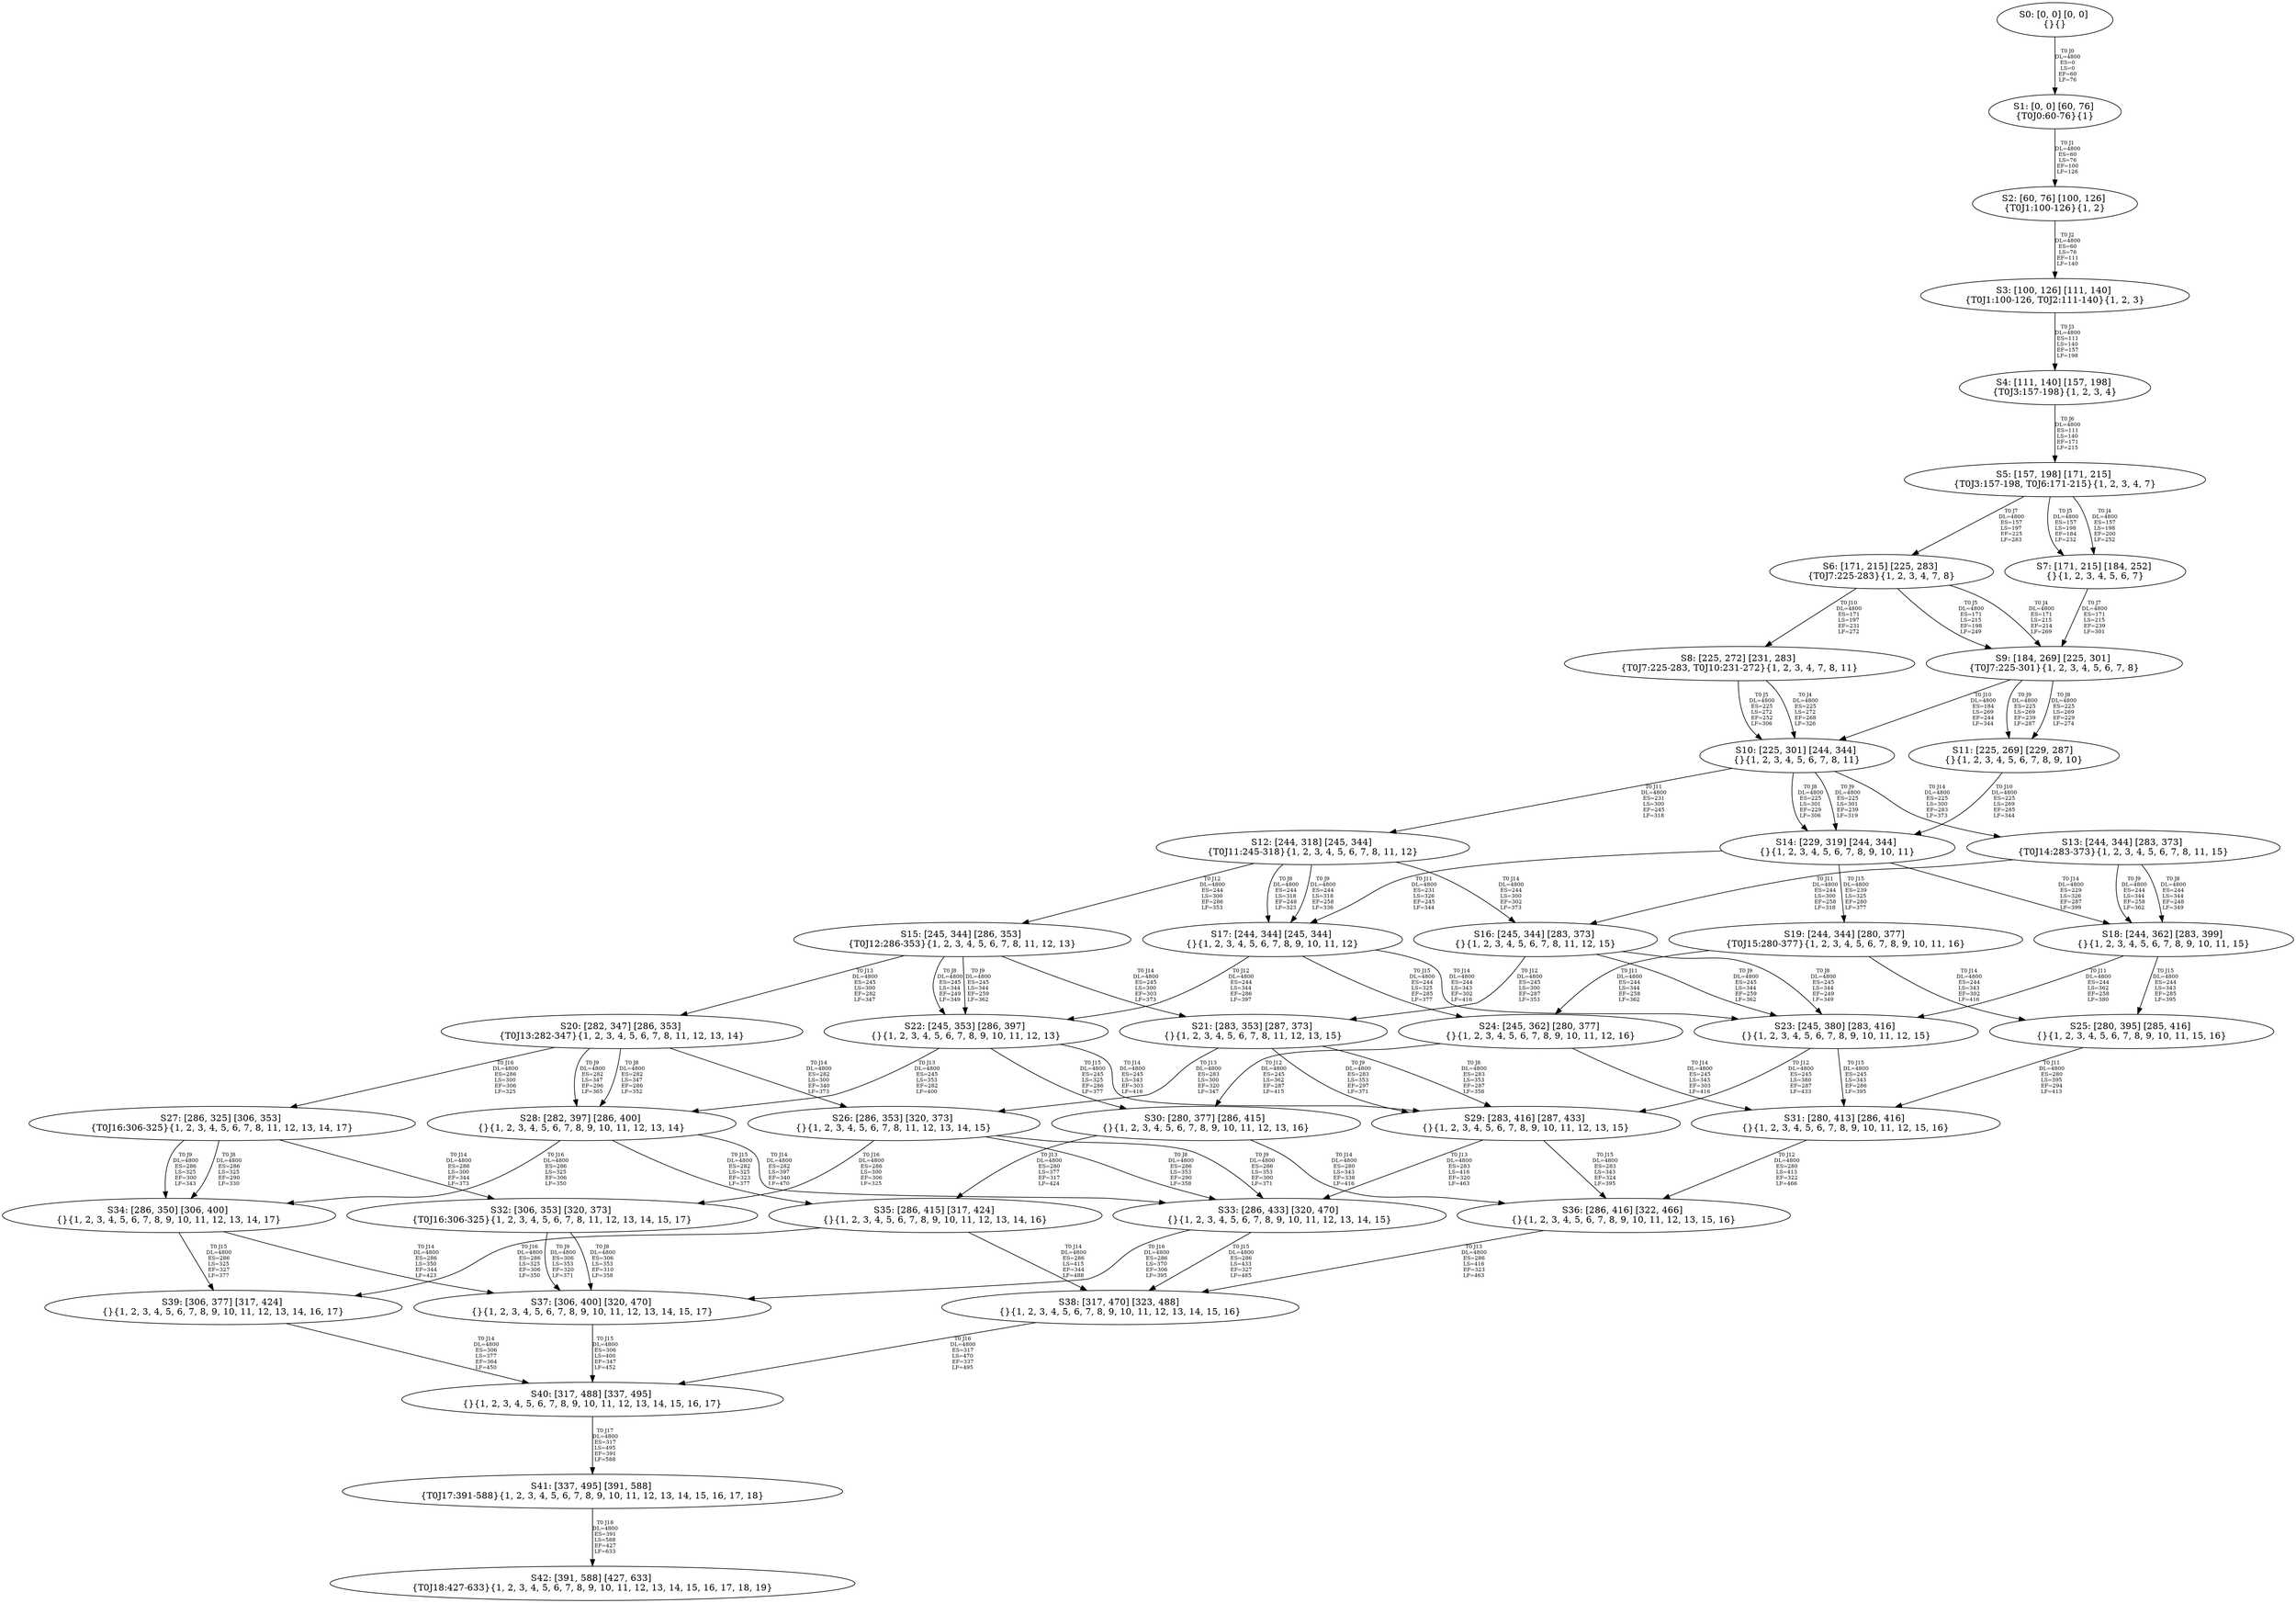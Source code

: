 digraph {
	S0[label="S0: [0, 0] [0, 0] \n{}{}"];
	S1[label="S1: [0, 0] [60, 76] \n{T0J0:60-76}{1}"];
	S2[label="S2: [60, 76] [100, 126] \n{T0J1:100-126}{1, 2}"];
	S3[label="S3: [100, 126] [111, 140] \n{T0J1:100-126, T0J2:111-140}{1, 2, 3}"];
	S4[label="S4: [111, 140] [157, 198] \n{T0J3:157-198}{1, 2, 3, 4}"];
	S5[label="S5: [157, 198] [171, 215] \n{T0J3:157-198, T0J6:171-215}{1, 2, 3, 4, 7}"];
	S6[label="S6: [171, 215] [225, 283] \n{T0J7:225-283}{1, 2, 3, 4, 7, 8}"];
	S7[label="S7: [171, 215] [184, 252] \n{}{1, 2, 3, 4, 5, 6, 7}"];
	S8[label="S8: [225, 272] [231, 283] \n{T0J7:225-283, T0J10:231-272}{1, 2, 3, 4, 7, 8, 11}"];
	S9[label="S9: [184, 269] [225, 301] \n{T0J7:225-301}{1, 2, 3, 4, 5, 6, 7, 8}"];
	S10[label="S10: [225, 301] [244, 344] \n{}{1, 2, 3, 4, 5, 6, 7, 8, 11}"];
	S11[label="S11: [225, 269] [229, 287] \n{}{1, 2, 3, 4, 5, 6, 7, 8, 9, 10}"];
	S12[label="S12: [244, 318] [245, 344] \n{T0J11:245-318}{1, 2, 3, 4, 5, 6, 7, 8, 11, 12}"];
	S13[label="S13: [244, 344] [283, 373] \n{T0J14:283-373}{1, 2, 3, 4, 5, 6, 7, 8, 11, 15}"];
	S14[label="S14: [229, 319] [244, 344] \n{}{1, 2, 3, 4, 5, 6, 7, 8, 9, 10, 11}"];
	S15[label="S15: [245, 344] [286, 353] \n{T0J12:286-353}{1, 2, 3, 4, 5, 6, 7, 8, 11, 12, 13}"];
	S16[label="S16: [245, 344] [283, 373] \n{}{1, 2, 3, 4, 5, 6, 7, 8, 11, 12, 15}"];
	S17[label="S17: [244, 344] [245, 344] \n{}{1, 2, 3, 4, 5, 6, 7, 8, 9, 10, 11, 12}"];
	S18[label="S18: [244, 362] [283, 399] \n{}{1, 2, 3, 4, 5, 6, 7, 8, 9, 10, 11, 15}"];
	S19[label="S19: [244, 344] [280, 377] \n{T0J15:280-377}{1, 2, 3, 4, 5, 6, 7, 8, 9, 10, 11, 16}"];
	S20[label="S20: [282, 347] [286, 353] \n{T0J13:282-347}{1, 2, 3, 4, 5, 6, 7, 8, 11, 12, 13, 14}"];
	S21[label="S21: [283, 353] [287, 373] \n{}{1, 2, 3, 4, 5, 6, 7, 8, 11, 12, 13, 15}"];
	S22[label="S22: [245, 353] [286, 397] \n{}{1, 2, 3, 4, 5, 6, 7, 8, 9, 10, 11, 12, 13}"];
	S23[label="S23: [245, 380] [283, 416] \n{}{1, 2, 3, 4, 5, 6, 7, 8, 9, 10, 11, 12, 15}"];
	S24[label="S24: [245, 362] [280, 377] \n{}{1, 2, 3, 4, 5, 6, 7, 8, 9, 10, 11, 12, 16}"];
	S25[label="S25: [280, 395] [285, 416] \n{}{1, 2, 3, 4, 5, 6, 7, 8, 9, 10, 11, 15, 16}"];
	S26[label="S26: [286, 353] [320, 373] \n{}{1, 2, 3, 4, 5, 6, 7, 8, 11, 12, 13, 14, 15}"];
	S27[label="S27: [286, 325] [306, 353] \n{T0J16:306-325}{1, 2, 3, 4, 5, 6, 7, 8, 11, 12, 13, 14, 17}"];
	S28[label="S28: [282, 397] [286, 400] \n{}{1, 2, 3, 4, 5, 6, 7, 8, 9, 10, 11, 12, 13, 14}"];
	S29[label="S29: [283, 416] [287, 433] \n{}{1, 2, 3, 4, 5, 6, 7, 8, 9, 10, 11, 12, 13, 15}"];
	S30[label="S30: [280, 377] [286, 415] \n{}{1, 2, 3, 4, 5, 6, 7, 8, 9, 10, 11, 12, 13, 16}"];
	S31[label="S31: [280, 413] [286, 416] \n{}{1, 2, 3, 4, 5, 6, 7, 8, 9, 10, 11, 12, 15, 16}"];
	S32[label="S32: [306, 353] [320, 373] \n{T0J16:306-325}{1, 2, 3, 4, 5, 6, 7, 8, 11, 12, 13, 14, 15, 17}"];
	S33[label="S33: [286, 433] [320, 470] \n{}{1, 2, 3, 4, 5, 6, 7, 8, 9, 10, 11, 12, 13, 14, 15}"];
	S34[label="S34: [286, 350] [306, 400] \n{}{1, 2, 3, 4, 5, 6, 7, 8, 9, 10, 11, 12, 13, 14, 17}"];
	S35[label="S35: [286, 415] [317, 424] \n{}{1, 2, 3, 4, 5, 6, 7, 8, 9, 10, 11, 12, 13, 14, 16}"];
	S36[label="S36: [286, 416] [322, 466] \n{}{1, 2, 3, 4, 5, 6, 7, 8, 9, 10, 11, 12, 13, 15, 16}"];
	S37[label="S37: [306, 400] [320, 470] \n{}{1, 2, 3, 4, 5, 6, 7, 8, 9, 10, 11, 12, 13, 14, 15, 17}"];
	S38[label="S38: [317, 470] [323, 488] \n{}{1, 2, 3, 4, 5, 6, 7, 8, 9, 10, 11, 12, 13, 14, 15, 16}"];
	S39[label="S39: [306, 377] [317, 424] \n{}{1, 2, 3, 4, 5, 6, 7, 8, 9, 10, 11, 12, 13, 14, 16, 17}"];
	S40[label="S40: [317, 488] [337, 495] \n{}{1, 2, 3, 4, 5, 6, 7, 8, 9, 10, 11, 12, 13, 14, 15, 16, 17}"];
	S41[label="S41: [337, 495] [391, 588] \n{T0J17:391-588}{1, 2, 3, 4, 5, 6, 7, 8, 9, 10, 11, 12, 13, 14, 15, 16, 17, 18}"];
	S42[label="S42: [391, 588] [427, 633] \n{T0J18:427-633}{1, 2, 3, 4, 5, 6, 7, 8, 9, 10, 11, 12, 13, 14, 15, 16, 17, 18, 19}"];
	S0 -> S1[label="T0 J0\nDL=4800\nES=0\nLS=0\nEF=60\nLF=76",fontsize=8];
	S1 -> S2[label="T0 J1\nDL=4800\nES=60\nLS=76\nEF=100\nLF=126",fontsize=8];
	S2 -> S3[label="T0 J2\nDL=4800\nES=60\nLS=76\nEF=111\nLF=140",fontsize=8];
	S3 -> S4[label="T0 J3\nDL=4800\nES=111\nLS=140\nEF=157\nLF=198",fontsize=8];
	S4 -> S5[label="T0 J6\nDL=4800\nES=111\nLS=140\nEF=171\nLF=215",fontsize=8];
	S5 -> S7[label="T0 J4\nDL=4800\nES=157\nLS=198\nEF=200\nLF=252",fontsize=8];
	S5 -> S7[label="T0 J5\nDL=4800\nES=157\nLS=198\nEF=184\nLF=232",fontsize=8];
	S5 -> S6[label="T0 J7\nDL=4800\nES=157\nLS=197\nEF=225\nLF=283",fontsize=8];
	S6 -> S9[label="T0 J4\nDL=4800\nES=171\nLS=215\nEF=214\nLF=269",fontsize=8];
	S6 -> S9[label="T0 J5\nDL=4800\nES=171\nLS=215\nEF=198\nLF=249",fontsize=8];
	S6 -> S8[label="T0 J10\nDL=4800\nES=171\nLS=197\nEF=231\nLF=272",fontsize=8];
	S7 -> S9[label="T0 J7\nDL=4800\nES=171\nLS=215\nEF=239\nLF=301",fontsize=8];
	S8 -> S10[label="T0 J4\nDL=4800\nES=225\nLS=272\nEF=268\nLF=326",fontsize=8];
	S8 -> S10[label="T0 J5\nDL=4800\nES=225\nLS=272\nEF=252\nLF=306",fontsize=8];
	S9 -> S11[label="T0 J8\nDL=4800\nES=225\nLS=269\nEF=229\nLF=274",fontsize=8];
	S9 -> S11[label="T0 J9\nDL=4800\nES=225\nLS=269\nEF=239\nLF=287",fontsize=8];
	S9 -> S10[label="T0 J10\nDL=4800\nES=184\nLS=269\nEF=244\nLF=344",fontsize=8];
	S10 -> S14[label="T0 J8\nDL=4800\nES=225\nLS=301\nEF=229\nLF=306",fontsize=8];
	S10 -> S14[label="T0 J9\nDL=4800\nES=225\nLS=301\nEF=239\nLF=319",fontsize=8];
	S10 -> S12[label="T0 J11\nDL=4800\nES=231\nLS=300\nEF=245\nLF=318",fontsize=8];
	S10 -> S13[label="T0 J14\nDL=4800\nES=225\nLS=300\nEF=283\nLF=373",fontsize=8];
	S11 -> S14[label="T0 J10\nDL=4800\nES=225\nLS=269\nEF=285\nLF=344",fontsize=8];
	S12 -> S17[label="T0 J8\nDL=4800\nES=244\nLS=318\nEF=248\nLF=323",fontsize=8];
	S12 -> S17[label="T0 J9\nDL=4800\nES=244\nLS=318\nEF=258\nLF=336",fontsize=8];
	S12 -> S15[label="T0 J12\nDL=4800\nES=244\nLS=300\nEF=286\nLF=353",fontsize=8];
	S12 -> S16[label="T0 J14\nDL=4800\nES=244\nLS=300\nEF=302\nLF=373",fontsize=8];
	S13 -> S18[label="T0 J8\nDL=4800\nES=244\nLS=344\nEF=248\nLF=349",fontsize=8];
	S13 -> S18[label="T0 J9\nDL=4800\nES=244\nLS=344\nEF=258\nLF=362",fontsize=8];
	S13 -> S16[label="T0 J11\nDL=4800\nES=244\nLS=300\nEF=258\nLF=318",fontsize=8];
	S14 -> S17[label="T0 J11\nDL=4800\nES=231\nLS=326\nEF=245\nLF=344",fontsize=8];
	S14 -> S18[label="T0 J14\nDL=4800\nES=229\nLS=326\nEF=287\nLF=399",fontsize=8];
	S14 -> S19[label="T0 J15\nDL=4800\nES=239\nLS=325\nEF=280\nLF=377",fontsize=8];
	S15 -> S22[label="T0 J8\nDL=4800\nES=245\nLS=344\nEF=249\nLF=349",fontsize=8];
	S15 -> S22[label="T0 J9\nDL=4800\nES=245\nLS=344\nEF=259\nLF=362",fontsize=8];
	S15 -> S20[label="T0 J13\nDL=4800\nES=245\nLS=300\nEF=282\nLF=347",fontsize=8];
	S15 -> S21[label="T0 J14\nDL=4800\nES=245\nLS=300\nEF=303\nLF=373",fontsize=8];
	S16 -> S23[label="T0 J8\nDL=4800\nES=245\nLS=344\nEF=249\nLF=349",fontsize=8];
	S16 -> S23[label="T0 J9\nDL=4800\nES=245\nLS=344\nEF=259\nLF=362",fontsize=8];
	S16 -> S21[label="T0 J12\nDL=4800\nES=245\nLS=300\nEF=287\nLF=353",fontsize=8];
	S17 -> S22[label="T0 J12\nDL=4800\nES=244\nLS=344\nEF=286\nLF=397",fontsize=8];
	S17 -> S23[label="T0 J14\nDL=4800\nES=244\nLS=343\nEF=302\nLF=416",fontsize=8];
	S17 -> S24[label="T0 J15\nDL=4800\nES=244\nLS=325\nEF=285\nLF=377",fontsize=8];
	S18 -> S23[label="T0 J11\nDL=4800\nES=244\nLS=362\nEF=258\nLF=380",fontsize=8];
	S18 -> S25[label="T0 J15\nDL=4800\nES=244\nLS=343\nEF=285\nLF=395",fontsize=8];
	S19 -> S24[label="T0 J11\nDL=4800\nES=244\nLS=344\nEF=258\nLF=362",fontsize=8];
	S19 -> S25[label="T0 J14\nDL=4800\nES=244\nLS=343\nEF=302\nLF=416",fontsize=8];
	S20 -> S28[label="T0 J8\nDL=4800\nES=282\nLS=347\nEF=286\nLF=352",fontsize=8];
	S20 -> S28[label="T0 J9\nDL=4800\nES=282\nLS=347\nEF=296\nLF=365",fontsize=8];
	S20 -> S26[label="T0 J14\nDL=4800\nES=282\nLS=300\nEF=340\nLF=373",fontsize=8];
	S20 -> S27[label="T0 J16\nDL=4800\nES=286\nLS=300\nEF=306\nLF=325",fontsize=8];
	S21 -> S29[label="T0 J8\nDL=4800\nES=283\nLS=353\nEF=287\nLF=358",fontsize=8];
	S21 -> S29[label="T0 J9\nDL=4800\nES=283\nLS=353\nEF=297\nLF=371",fontsize=8];
	S21 -> S26[label="T0 J13\nDL=4800\nES=283\nLS=300\nEF=320\nLF=347",fontsize=8];
	S22 -> S28[label="T0 J13\nDL=4800\nES=245\nLS=353\nEF=282\nLF=400",fontsize=8];
	S22 -> S29[label="T0 J14\nDL=4800\nES=245\nLS=343\nEF=303\nLF=416",fontsize=8];
	S22 -> S30[label="T0 J15\nDL=4800\nES=245\nLS=325\nEF=286\nLF=377",fontsize=8];
	S23 -> S29[label="T0 J12\nDL=4800\nES=245\nLS=380\nEF=287\nLF=433",fontsize=8];
	S23 -> S31[label="T0 J15\nDL=4800\nES=245\nLS=343\nEF=286\nLF=395",fontsize=8];
	S24 -> S30[label="T0 J12\nDL=4800\nES=245\nLS=362\nEF=287\nLF=415",fontsize=8];
	S24 -> S31[label="T0 J14\nDL=4800\nES=245\nLS=343\nEF=303\nLF=416",fontsize=8];
	S25 -> S31[label="T0 J11\nDL=4800\nES=280\nLS=395\nEF=294\nLF=413",fontsize=8];
	S26 -> S33[label="T0 J8\nDL=4800\nES=286\nLS=353\nEF=290\nLF=358",fontsize=8];
	S26 -> S33[label="T0 J9\nDL=4800\nES=286\nLS=353\nEF=300\nLF=371",fontsize=8];
	S26 -> S32[label="T0 J16\nDL=4800\nES=286\nLS=300\nEF=306\nLF=325",fontsize=8];
	S27 -> S34[label="T0 J8\nDL=4800\nES=286\nLS=325\nEF=290\nLF=330",fontsize=8];
	S27 -> S34[label="T0 J9\nDL=4800\nES=286\nLS=325\nEF=300\nLF=343",fontsize=8];
	S27 -> S32[label="T0 J14\nDL=4800\nES=286\nLS=300\nEF=344\nLF=373",fontsize=8];
	S28 -> S33[label="T0 J14\nDL=4800\nES=282\nLS=397\nEF=340\nLF=470",fontsize=8];
	S28 -> S35[label="T0 J15\nDL=4800\nES=282\nLS=325\nEF=323\nLF=377",fontsize=8];
	S28 -> S34[label="T0 J16\nDL=4800\nES=286\nLS=325\nEF=306\nLF=350",fontsize=8];
	S29 -> S33[label="T0 J13\nDL=4800\nES=283\nLS=416\nEF=320\nLF=463",fontsize=8];
	S29 -> S36[label="T0 J15\nDL=4800\nES=283\nLS=343\nEF=324\nLF=395",fontsize=8];
	S30 -> S35[label="T0 J13\nDL=4800\nES=280\nLS=377\nEF=317\nLF=424",fontsize=8];
	S30 -> S36[label="T0 J14\nDL=4800\nES=280\nLS=343\nEF=338\nLF=416",fontsize=8];
	S31 -> S36[label="T0 J12\nDL=4800\nES=280\nLS=413\nEF=322\nLF=466",fontsize=8];
	S32 -> S37[label="T0 J8\nDL=4800\nES=306\nLS=353\nEF=310\nLF=358",fontsize=8];
	S32 -> S37[label="T0 J9\nDL=4800\nES=306\nLS=353\nEF=320\nLF=371",fontsize=8];
	S33 -> S38[label="T0 J15\nDL=4800\nES=286\nLS=433\nEF=327\nLF=485",fontsize=8];
	S33 -> S37[label="T0 J16\nDL=4800\nES=286\nLS=370\nEF=306\nLF=395",fontsize=8];
	S34 -> S37[label="T0 J14\nDL=4800\nES=286\nLS=350\nEF=344\nLF=423",fontsize=8];
	S34 -> S39[label="T0 J15\nDL=4800\nES=286\nLS=325\nEF=327\nLF=377",fontsize=8];
	S35 -> S38[label="T0 J14\nDL=4800\nES=286\nLS=415\nEF=344\nLF=488",fontsize=8];
	S35 -> S39[label="T0 J16\nDL=4800\nES=286\nLS=325\nEF=306\nLF=350",fontsize=8];
	S36 -> S38[label="T0 J13\nDL=4800\nES=286\nLS=416\nEF=323\nLF=463",fontsize=8];
	S37 -> S40[label="T0 J15\nDL=4800\nES=306\nLS=400\nEF=347\nLF=452",fontsize=8];
	S38 -> S40[label="T0 J16\nDL=4800\nES=317\nLS=470\nEF=337\nLF=495",fontsize=8];
	S39 -> S40[label="T0 J14\nDL=4800\nES=306\nLS=377\nEF=364\nLF=450",fontsize=8];
	S40 -> S41[label="T0 J17\nDL=4800\nES=317\nLS=495\nEF=391\nLF=588",fontsize=8];
	S41 -> S42[label="T0 J18\nDL=4800\nES=391\nLS=588\nEF=427\nLF=633",fontsize=8];
}

